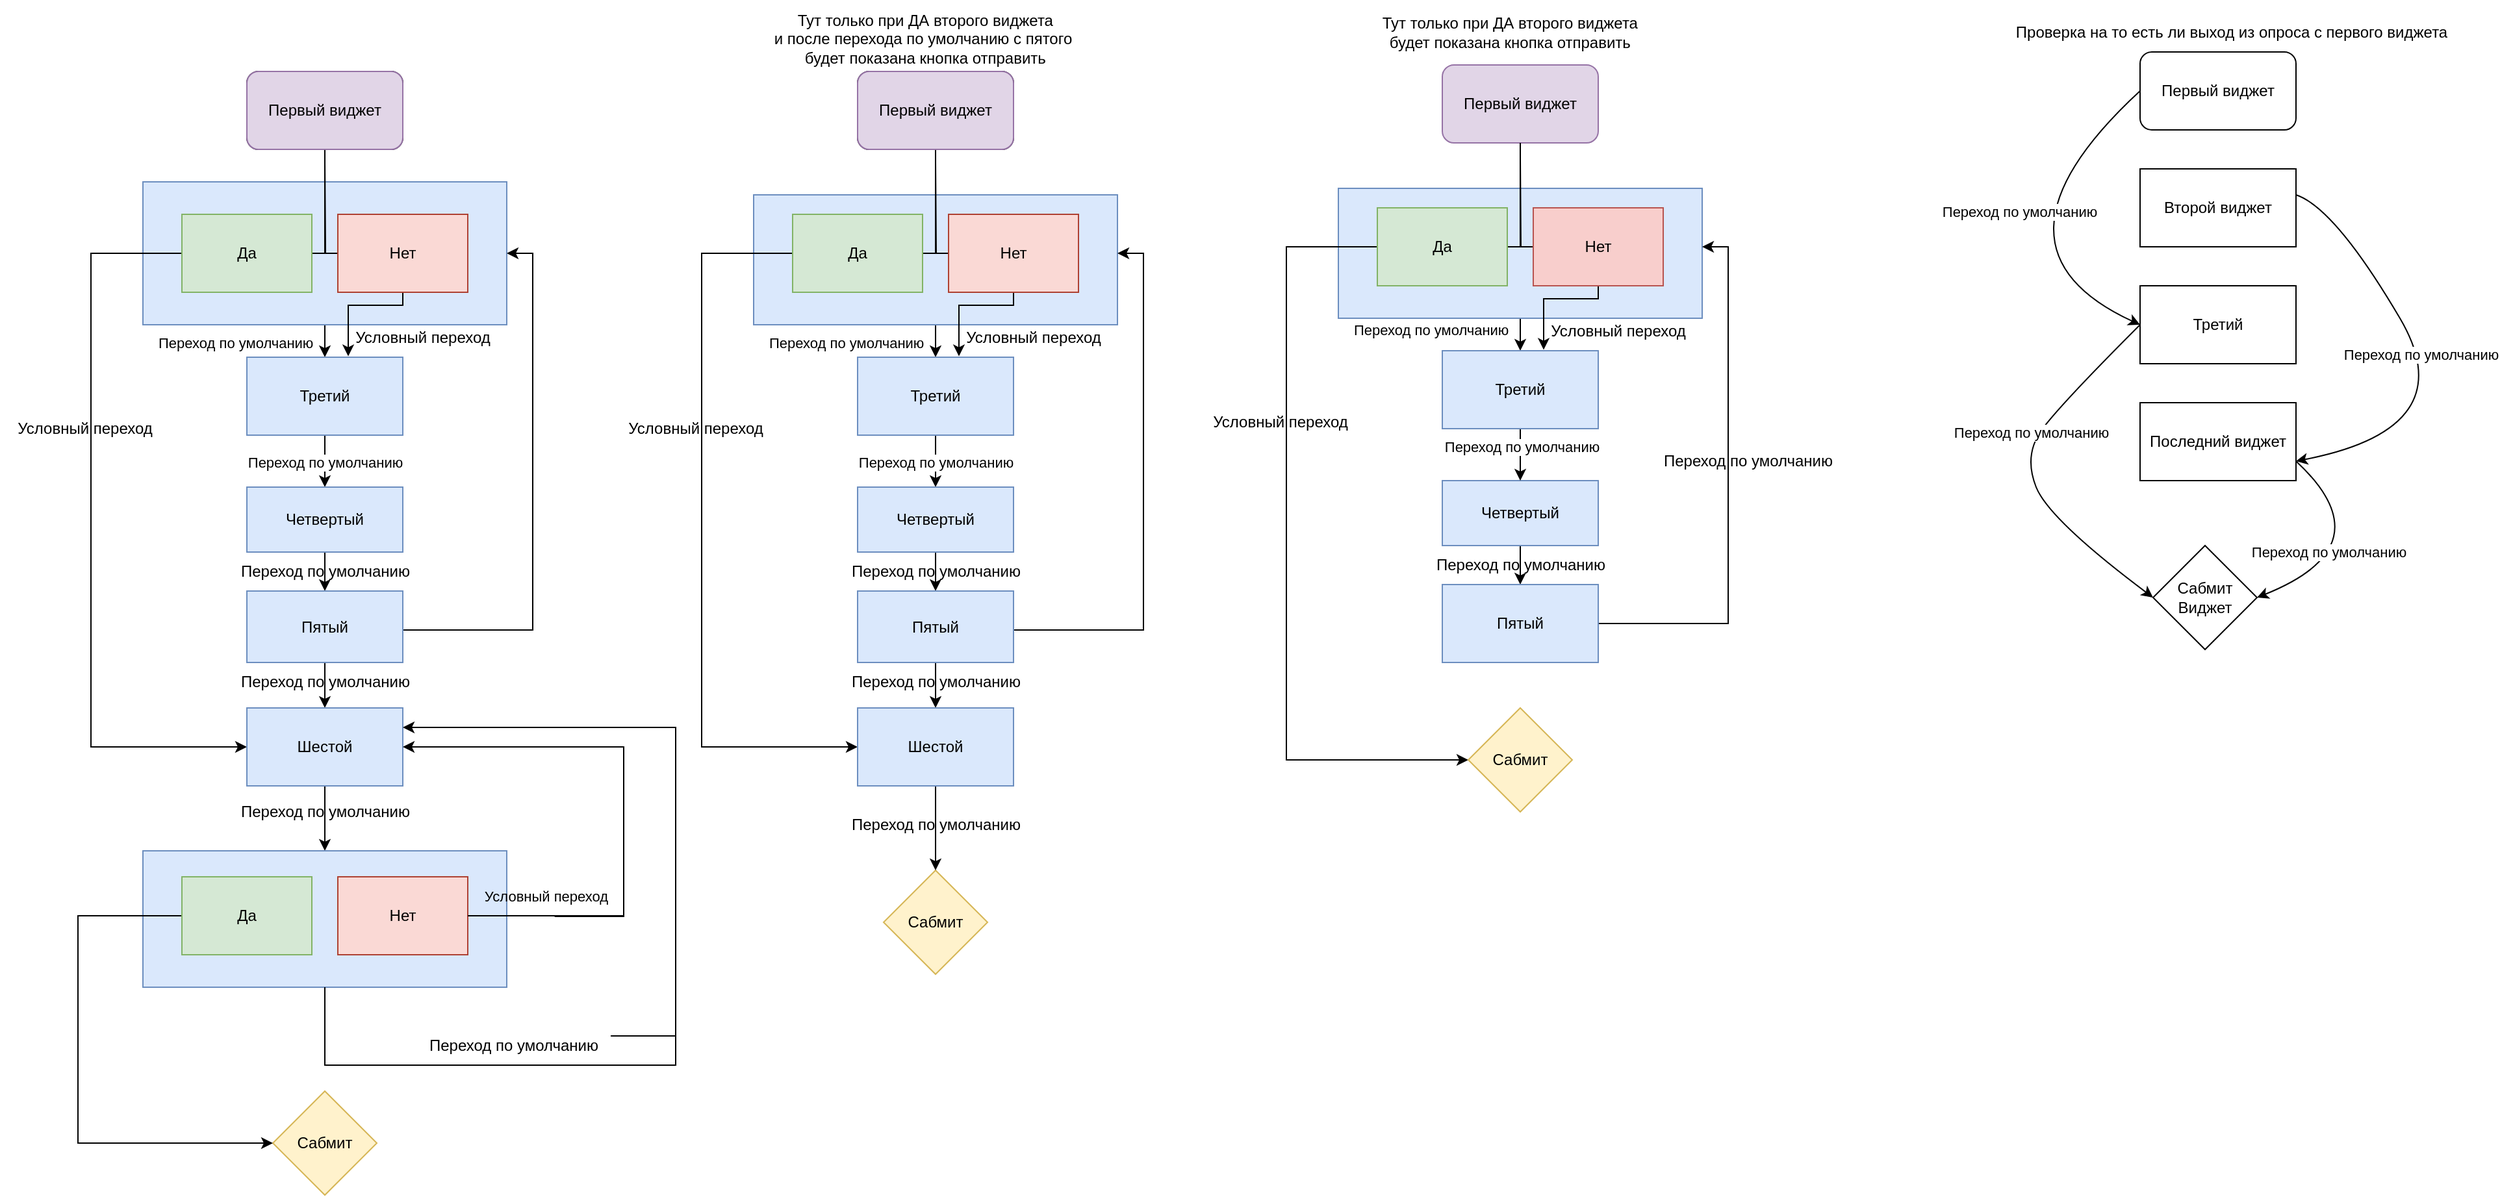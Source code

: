 <mxfile version="20.8.20" type="github">
  <diagram name="Страница 1" id="oehN8ZmwCmpnNLvUFqGc">
    <mxGraphModel dx="3247" dy="901" grid="1" gridSize="10" guides="1" tooltips="1" connect="1" arrows="1" fold="1" page="1" pageScale="1" pageWidth="827" pageHeight="1169" math="0" shadow="0">
      <root>
        <mxCell id="0" />
        <mxCell id="1" parent="0" />
        <mxCell id="Qh4H7kqBszBU1m72KMqG-20" value="" style="edgeStyle=orthogonalEdgeStyle;rounded=0;orthogonalLoop=1;jettySize=auto;html=1;" edge="1" parent="1" source="Qh4H7kqBszBU1m72KMqG-15" target="Qh4H7kqBszBU1m72KMqG-4">
          <mxGeometry relative="1" as="geometry" />
        </mxCell>
        <mxCell id="Qh4H7kqBszBU1m72KMqG-15" value="" style="rounded=0;whiteSpace=wrap;html=1;fillColor=#dae8fc;strokeColor=#6c8ebf;" vertex="1" parent="1">
          <mxGeometry x="-40" y="145" width="280" height="100" as="geometry" />
        </mxCell>
        <mxCell id="GN9tjEH7OAmjHWMoPTZa-1" value="Второй виджет" style="rounded=0;whiteSpace=wrap;html=1;" parent="1" vertex="1">
          <mxGeometry x="577" y="130" width="120" height="60" as="geometry" />
        </mxCell>
        <mxCell id="GN9tjEH7OAmjHWMoPTZa-2" value="Первый виджет" style="rounded=1;whiteSpace=wrap;html=1;" parent="1" vertex="1">
          <mxGeometry x="577" y="40" width="120" height="60" as="geometry" />
        </mxCell>
        <mxCell id="GN9tjEH7OAmjHWMoPTZa-3" value="Третий" style="rounded=0;whiteSpace=wrap;html=1;" parent="1" vertex="1">
          <mxGeometry x="577" y="220" width="120" height="60" as="geometry" />
        </mxCell>
        <mxCell id="GN9tjEH7OAmjHWMoPTZa-4" value="Последний виджет" style="rounded=0;whiteSpace=wrap;html=1;" parent="1" vertex="1">
          <mxGeometry x="577" y="310" width="120" height="60" as="geometry" />
        </mxCell>
        <mxCell id="GN9tjEH7OAmjHWMoPTZa-5" value="Сабмит&lt;br&gt;Виджет" style="rhombus;whiteSpace=wrap;html=1;" parent="1" vertex="1">
          <mxGeometry x="587" y="420" width="80" height="80" as="geometry" />
        </mxCell>
        <mxCell id="GN9tjEH7OAmjHWMoPTZa-6" value="" style="curved=1;endArrow=classic;html=1;rounded=0;exitX=0;exitY=0.5;exitDx=0;exitDy=0;entryX=0;entryY=0.5;entryDx=0;entryDy=0;" parent="1" source="GN9tjEH7OAmjHWMoPTZa-2" target="GN9tjEH7OAmjHWMoPTZa-3" edge="1">
          <mxGeometry width="50" height="50" relative="1" as="geometry">
            <mxPoint x="557" y="75" as="sourcePoint" />
            <mxPoint x="547" y="245" as="targetPoint" />
            <Array as="points">
              <mxPoint x="447" y="190" />
            </Array>
          </mxGeometry>
        </mxCell>
        <mxCell id="GN9tjEH7OAmjHWMoPTZa-17" value="Переход по умолчанию" style="edgeLabel;html=1;align=center;verticalAlign=middle;resizable=0;points=[];" parent="GN9tjEH7OAmjHWMoPTZa-6" vertex="1" connectable="0">
          <mxGeometry x="-0.176" y="5" relative="1" as="geometry">
            <mxPoint as="offset" />
          </mxGeometry>
        </mxCell>
        <mxCell id="GN9tjEH7OAmjHWMoPTZa-7" value="&lt;span style=&quot;color: rgb(0, 0, 0); font-family: Helvetica; font-size: 11px; font-style: normal; font-variant-ligatures: normal; font-variant-caps: normal; font-weight: 400; letter-spacing: normal; orphans: 2; text-align: center; text-indent: 0px; text-transform: none; widows: 2; word-spacing: 0px; -webkit-text-stroke-width: 0px; background-color: rgb(255, 255, 255); text-decoration-thickness: initial; text-decoration-style: initial; text-decoration-color: initial; float: none; display: inline !important;&quot;&gt;Переход по умолчанию&lt;/span&gt;" style="curved=1;endArrow=classic;html=1;rounded=0;exitX=0;exitY=0.5;exitDx=0;exitDy=0;" parent="1" source="GN9tjEH7OAmjHWMoPTZa-3" edge="1">
          <mxGeometry x="-0.187" y="-5" width="50" height="50" relative="1" as="geometry">
            <mxPoint x="547" y="250" as="sourcePoint" />
            <mxPoint x="587" y="460" as="targetPoint" />
            <Array as="points">
              <mxPoint x="517" y="310" />
              <mxPoint x="487" y="350" />
              <mxPoint x="507" y="400" />
            </Array>
            <mxPoint as="offset" />
          </mxGeometry>
        </mxCell>
        <mxCell id="GN9tjEH7OAmjHWMoPTZa-11" value="" style="curved=1;endArrow=classic;html=1;rounded=0;entryX=1;entryY=0.75;entryDx=0;entryDy=0;" parent="1" target="GN9tjEH7OAmjHWMoPTZa-4" edge="1">
          <mxGeometry width="50" height="50" relative="1" as="geometry">
            <mxPoint x="697" y="150" as="sourcePoint" />
            <mxPoint x="697" y="440" as="targetPoint" />
            <Array as="points">
              <mxPoint x="727" y="160" />
              <mxPoint x="827" y="330" />
            </Array>
          </mxGeometry>
        </mxCell>
        <mxCell id="GN9tjEH7OAmjHWMoPTZa-18" value="Переход по умолчанию" style="edgeLabel;html=1;align=center;verticalAlign=middle;resizable=0;points=[];" parent="GN9tjEH7OAmjHWMoPTZa-11" vertex="1" connectable="0">
          <mxGeometry x="-0.102" relative="1" as="geometry">
            <mxPoint as="offset" />
          </mxGeometry>
        </mxCell>
        <mxCell id="GN9tjEH7OAmjHWMoPTZa-12" value="" style="curved=1;endArrow=classic;html=1;rounded=0;exitX=1;exitY=0.75;exitDx=0;exitDy=0;entryX=1;entryY=0.5;entryDx=0;entryDy=0;" parent="1" source="GN9tjEH7OAmjHWMoPTZa-4" target="GN9tjEH7OAmjHWMoPTZa-5" edge="1">
          <mxGeometry width="50" height="50" relative="1" as="geometry">
            <mxPoint x="767" y="450" as="sourcePoint" />
            <mxPoint x="817" y="400" as="targetPoint" />
            <Array as="points">
              <mxPoint x="767" y="420" />
            </Array>
          </mxGeometry>
        </mxCell>
        <mxCell id="GN9tjEH7OAmjHWMoPTZa-19" value="Переход по умолчанию" style="edgeLabel;html=1;align=center;verticalAlign=middle;resizable=0;points=[];" parent="GN9tjEH7OAmjHWMoPTZa-12" vertex="1" connectable="0">
          <mxGeometry x="0.374" y="-13" relative="1" as="geometry">
            <mxPoint as="offset" />
          </mxGeometry>
        </mxCell>
        <mxCell id="Qh4H7kqBszBU1m72KMqG-1" value="Первый виджет" style="rounded=1;whiteSpace=wrap;html=1;fillColor=#e1d5e7;strokeColor=#9673a6;" vertex="1" parent="1">
          <mxGeometry x="40" y="50" width="120" height="60" as="geometry" />
        </mxCell>
        <mxCell id="Qh4H7kqBszBU1m72KMqG-22" value="" style="edgeStyle=orthogonalEdgeStyle;rounded=0;orthogonalLoop=1;jettySize=auto;html=1;" edge="1" parent="1" source="Qh4H7kqBszBU1m72KMqG-2" target="Qh4H7kqBszBU1m72KMqG-16">
          <mxGeometry relative="1" as="geometry">
            <Array as="points">
              <mxPoint x="100" y="440" />
              <mxPoint x="100" y="440" />
            </Array>
          </mxGeometry>
        </mxCell>
        <mxCell id="Qh4H7kqBszBU1m72KMqG-2" value="Четвертый" style="rounded=0;whiteSpace=wrap;html=1;fillColor=#dae8fc;strokeColor=#6c8ebf;" vertex="1" parent="1">
          <mxGeometry x="40" y="370" width="120" height="50" as="geometry" />
        </mxCell>
        <mxCell id="Qh4H7kqBszBU1m72KMqG-21" value="" style="edgeStyle=orthogonalEdgeStyle;rounded=0;orthogonalLoop=1;jettySize=auto;html=1;" edge="1" parent="1" source="Qh4H7kqBszBU1m72KMqG-4" target="Qh4H7kqBszBU1m72KMqG-2">
          <mxGeometry relative="1" as="geometry">
            <Array as="points">
              <mxPoint x="100" y="350" />
              <mxPoint x="100" y="350" />
            </Array>
          </mxGeometry>
        </mxCell>
        <mxCell id="Qh4H7kqBszBU1m72KMqG-29" value="Переход по умолчанию" style="edgeLabel;html=1;align=center;verticalAlign=middle;resizable=0;points=[];" vertex="1" connectable="0" parent="Qh4H7kqBszBU1m72KMqG-21">
          <mxGeometry x="-0.331" y="1" relative="1" as="geometry">
            <mxPoint as="offset" />
          </mxGeometry>
        </mxCell>
        <mxCell id="Qh4H7kqBszBU1m72KMqG-4" value="Третий" style="rounded=0;whiteSpace=wrap;html=1;fillColor=#dae8fc;strokeColor=#6c8ebf;" vertex="1" parent="1">
          <mxGeometry x="40" y="270" width="120" height="60" as="geometry" />
        </mxCell>
        <mxCell id="Qh4H7kqBszBU1m72KMqG-11" value="" style="edgeStyle=orthogonalEdgeStyle;sourcePerimeterSpacing=0;targetPerimeterSpacing=0;startArrow=none;endArrow=none;rounded=0;targetPortConstraint=eastwest;sourcePortConstraint=northsouth;curved=0;rounded=0;" edge="1" target="Qh4H7kqBszBU1m72KMqG-13" parent="1">
          <mxGeometry relative="1" as="geometry">
            <mxPoint x="100" y="120" as="sourcePoint" />
          </mxGeometry>
        </mxCell>
        <mxCell id="Qh4H7kqBszBU1m72KMqG-12" value="" style="edgeStyle=orthogonalEdgeStyle;sourcePerimeterSpacing=0;targetPerimeterSpacing=0;startArrow=none;endArrow=none;rounded=0;targetPortConstraint=eastwest;sourcePortConstraint=northsouth;curved=0;rounded=0;exitX=0.5;exitY=1;exitDx=0;exitDy=0;" edge="1" target="Qh4H7kqBszBU1m72KMqG-14" parent="1" source="Qh4H7kqBszBU1m72KMqG-1">
          <mxGeometry relative="1" as="geometry">
            <mxPoint x="100" y="120" as="sourcePoint" />
          </mxGeometry>
        </mxCell>
        <mxCell id="Qh4H7kqBszBU1m72KMqG-24" style="edgeStyle=orthogonalEdgeStyle;rounded=0;orthogonalLoop=1;jettySize=auto;html=1;entryX=0;entryY=0.5;entryDx=0;entryDy=0;" edge="1" parent="1" source="Qh4H7kqBszBU1m72KMqG-13" target="Qh4H7kqBszBU1m72KMqG-17">
          <mxGeometry relative="1" as="geometry">
            <mxPoint x="-50" y="594.167" as="targetPoint" />
            <Array as="points">
              <mxPoint x="-80" y="190" />
              <mxPoint x="-80" y="585" />
            </Array>
          </mxGeometry>
        </mxCell>
        <mxCell id="Qh4H7kqBszBU1m72KMqG-13" value="Да" style="whiteSpace=wrap;html=1;align=center;verticalAlign=middle;treeFolding=1;treeMoving=1;fillColor=#d5e8d4;strokeColor=#82b366;" vertex="1" parent="1">
          <mxGeometry x="-10" y="160" width="100" height="60" as="geometry" />
        </mxCell>
        <mxCell id="Qh4H7kqBszBU1m72KMqG-25" style="edgeStyle=orthogonalEdgeStyle;rounded=0;orthogonalLoop=1;jettySize=auto;html=1;entryX=0.65;entryY=-0.012;entryDx=0;entryDy=0;entryPerimeter=0;" edge="1" parent="1" source="Qh4H7kqBszBU1m72KMqG-14" target="Qh4H7kqBszBU1m72KMqG-4">
          <mxGeometry relative="1" as="geometry">
            <Array as="points">
              <mxPoint x="160" y="230" />
              <mxPoint x="118" y="230" />
            </Array>
          </mxGeometry>
        </mxCell>
        <mxCell id="Qh4H7kqBszBU1m72KMqG-14" value="Нет" style="whiteSpace=wrap;html=1;align=center;verticalAlign=middle;treeFolding=1;treeMoving=1;fillColor=#f8cecc;strokeColor=#b85450;" vertex="1" parent="1">
          <mxGeometry x="110" y="160" width="100" height="60" as="geometry" />
        </mxCell>
        <mxCell id="Qh4H7kqBszBU1m72KMqG-23" style="edgeStyle=orthogonalEdgeStyle;rounded=0;orthogonalLoop=1;jettySize=auto;html=1;" edge="1" parent="1" source="Qh4H7kqBszBU1m72KMqG-16">
          <mxGeometry relative="1" as="geometry">
            <mxPoint x="240" y="190" as="targetPoint" />
            <Array as="points">
              <mxPoint x="260" y="480" />
              <mxPoint x="260" y="190" />
              <mxPoint x="240" y="190" />
            </Array>
          </mxGeometry>
        </mxCell>
        <mxCell id="Qh4H7kqBszBU1m72KMqG-16" value="Пятый" style="rounded=0;whiteSpace=wrap;html=1;fillColor=#dae8fc;strokeColor=#6c8ebf;" vertex="1" parent="1">
          <mxGeometry x="40" y="450" width="120" height="60" as="geometry" />
        </mxCell>
        <mxCell id="Qh4H7kqBszBU1m72KMqG-17" value="Сабмит" style="rhombus;whiteSpace=wrap;html=1;fillColor=#fff2cc;strokeColor=#d6b656;" vertex="1" parent="1">
          <mxGeometry x="60" y="545" width="80" height="80" as="geometry" />
        </mxCell>
        <mxCell id="Qh4H7kqBszBU1m72KMqG-26" value="&amp;nbsp;Тут только при ДА второго виджета&lt;br&gt;&amp;nbsp;будет показана кнопка отправить" style="text;html=1;align=center;verticalAlign=middle;resizable=0;points=[];autosize=1;strokeColor=none;fillColor=none;" vertex="1" parent="1">
          <mxGeometry x="-20" y="5" width="220" height="40" as="geometry" />
        </mxCell>
        <mxCell id="Qh4H7kqBszBU1m72KMqG-27" value="Проверка на то есть ли выход из опроса с первого виджета&lt;br&gt;" style="text;html=1;align=center;verticalAlign=middle;resizable=0;points=[];autosize=1;strokeColor=none;fillColor=none;" vertex="1" parent="1">
          <mxGeometry x="467" y="10" width="360" height="30" as="geometry" />
        </mxCell>
        <mxCell id="Qh4H7kqBszBU1m72KMqG-28" value="Переход по умолчанию" style="text;html=1;align=center;verticalAlign=middle;resizable=0;points=[];autosize=1;strokeColor=none;fillColor=none;" vertex="1" parent="1">
          <mxGeometry x="25" y="420" width="150" height="30" as="geometry" />
        </mxCell>
        <mxCell id="Qh4H7kqBszBU1m72KMqG-30" value="&lt;span style=&quot;color: rgb(0, 0, 0); font-family: Helvetica; font-size: 11px; font-style: normal; font-variant-ligatures: normal; font-variant-caps: normal; font-weight: 400; letter-spacing: normal; orphans: 2; text-align: center; text-indent: 0px; text-transform: none; widows: 2; word-spacing: 0px; -webkit-text-stroke-width: 0px; background-color: rgb(255, 255, 255); text-decoration-thickness: initial; text-decoration-style: initial; text-decoration-color: initial; float: none; display: inline !important;&quot;&gt;Переход по умолчанию&lt;/span&gt;" style="text;whiteSpace=wrap;html=1;" vertex="1" parent="1">
          <mxGeometry x="-30" y="240" width="140" height="20" as="geometry" />
        </mxCell>
        <mxCell id="Qh4H7kqBszBU1m72KMqG-31" value="Условный переход&lt;br&gt;" style="text;html=1;align=center;verticalAlign=middle;resizable=0;points=[];autosize=1;strokeColor=none;fillColor=none;" vertex="1" parent="1">
          <mxGeometry x="110" y="240" width="130" height="30" as="geometry" />
        </mxCell>
        <mxCell id="Qh4H7kqBszBU1m72KMqG-32" value="Условный переход&lt;br&gt;" style="text;html=1;align=center;verticalAlign=middle;resizable=0;points=[];autosize=1;strokeColor=none;fillColor=none;" vertex="1" parent="1">
          <mxGeometry x="-150" y="310" width="130" height="30" as="geometry" />
        </mxCell>
        <mxCell id="Qh4H7kqBszBU1m72KMqG-33" value="Переход по умолчанию" style="text;html=1;align=center;verticalAlign=middle;resizable=0;points=[];autosize=1;strokeColor=none;fillColor=none;" vertex="1" parent="1">
          <mxGeometry x="200" y="340" width="150" height="30" as="geometry" />
        </mxCell>
        <mxCell id="Qh4H7kqBszBU1m72KMqG-35" value="" style="edgeStyle=orthogonalEdgeStyle;rounded=0;orthogonalLoop=1;jettySize=auto;html=1;" edge="1" parent="1" source="Qh4H7kqBszBU1m72KMqG-36" target="Qh4H7kqBszBU1m72KMqG-42">
          <mxGeometry relative="1" as="geometry" />
        </mxCell>
        <mxCell id="Qh4H7kqBszBU1m72KMqG-36" value="&lt;table&gt;&lt;tbody&gt;&lt;tr&gt;&lt;td&gt;&lt;br&gt;&lt;/td&gt;&lt;td&gt;&lt;br&gt;&lt;/td&gt;&lt;td&gt;&lt;br&gt;&lt;/td&gt;&lt;td&gt;&lt;br&gt;&lt;/td&gt;&lt;/tr&gt;&lt;tr&gt;&lt;td&gt;&lt;br&gt;&lt;/td&gt;&lt;td&gt;&lt;br&gt;&lt;/td&gt;&lt;td&gt;&lt;br&gt;&lt;/td&gt;&lt;td&gt;&lt;br&gt;&lt;/td&gt;&lt;/tr&gt;&lt;tr&gt;&lt;td&gt;&lt;br&gt;&lt;/td&gt;&lt;td&gt;&lt;br&gt;&lt;/td&gt;&lt;td&gt;&lt;br&gt;&lt;/td&gt;&lt;td&gt;&lt;br&gt;&lt;/td&gt;&lt;/tr&gt;&lt;tr&gt;&lt;td&gt;&lt;br&gt;&lt;/td&gt;&lt;td&gt;&lt;br&gt;&lt;/td&gt;&lt;td&gt;&lt;br&gt;&lt;/td&gt;&lt;td&gt;&lt;br&gt;&lt;/td&gt;&lt;/tr&gt;&lt;tr&gt;&lt;td&gt;&lt;br&gt;&lt;/td&gt;&lt;td&gt;&lt;br&gt;&lt;/td&gt;&lt;td&gt;&lt;br&gt;&lt;/td&gt;&lt;td&gt;&lt;br&gt;&lt;/td&gt;&lt;/tr&gt;&lt;/tbody&gt;&lt;/table&gt;" style="rounded=0;whiteSpace=wrap;html=1;fillColor=#dae8fc;strokeColor=#6c8ebf;" vertex="1" parent="1">
          <mxGeometry x="-490" y="150" width="280" height="100" as="geometry" />
        </mxCell>
        <mxCell id="Qh4H7kqBszBU1m72KMqG-37" value="Первый виджет" style="rounded=1;whiteSpace=wrap;html=1;" vertex="1" parent="1">
          <mxGeometry x="-410" y="55" width="120" height="60" as="geometry" />
        </mxCell>
        <mxCell id="Qh4H7kqBszBU1m72KMqG-38" value="" style="edgeStyle=orthogonalEdgeStyle;rounded=0;orthogonalLoop=1;jettySize=auto;html=1;" edge="1" parent="1" source="Qh4H7kqBszBU1m72KMqG-39" target="Qh4H7kqBszBU1m72KMqG-50">
          <mxGeometry relative="1" as="geometry">
            <Array as="points">
              <mxPoint x="-350" y="445" />
              <mxPoint x="-350" y="445" />
            </Array>
          </mxGeometry>
        </mxCell>
        <mxCell id="Qh4H7kqBszBU1m72KMqG-39" value="Четвертый" style="rounded=0;whiteSpace=wrap;html=1;" vertex="1" parent="1">
          <mxGeometry x="-410" y="375" width="120" height="50" as="geometry" />
        </mxCell>
        <mxCell id="Qh4H7kqBszBU1m72KMqG-40" value="" style="edgeStyle=orthogonalEdgeStyle;rounded=0;orthogonalLoop=1;jettySize=auto;html=1;" edge="1" parent="1" source="Qh4H7kqBszBU1m72KMqG-42" target="Qh4H7kqBszBU1m72KMqG-39">
          <mxGeometry relative="1" as="geometry">
            <Array as="points">
              <mxPoint x="-350" y="355" />
              <mxPoint x="-350" y="355" />
            </Array>
          </mxGeometry>
        </mxCell>
        <mxCell id="Qh4H7kqBszBU1m72KMqG-41" value="Переход по умолчанию" style="edgeLabel;html=1;align=center;verticalAlign=middle;resizable=0;points=[];" vertex="1" connectable="0" parent="Qh4H7kqBszBU1m72KMqG-40">
          <mxGeometry x="-0.331" y="1" relative="1" as="geometry">
            <mxPoint x="-1" y="7" as="offset" />
          </mxGeometry>
        </mxCell>
        <mxCell id="Qh4H7kqBszBU1m72KMqG-42" value="Третий" style="rounded=0;whiteSpace=wrap;html=1;" vertex="1" parent="1">
          <mxGeometry x="-410" y="275" width="120" height="60" as="geometry" />
        </mxCell>
        <mxCell id="Qh4H7kqBszBU1m72KMqG-43" value="" style="edgeStyle=orthogonalEdgeStyle;sourcePerimeterSpacing=0;targetPerimeterSpacing=0;startArrow=none;endArrow=none;rounded=0;targetPortConstraint=eastwest;sourcePortConstraint=northsouth;curved=0;rounded=0;" edge="1" parent="1" target="Qh4H7kqBszBU1m72KMqG-46">
          <mxGeometry relative="1" as="geometry">
            <mxPoint x="-350" y="125" as="sourcePoint" />
          </mxGeometry>
        </mxCell>
        <mxCell id="Qh4H7kqBszBU1m72KMqG-44" value="" style="edgeStyle=orthogonalEdgeStyle;sourcePerimeterSpacing=0;targetPerimeterSpacing=0;startArrow=none;endArrow=none;rounded=0;targetPortConstraint=eastwest;sourcePortConstraint=northsouth;curved=0;rounded=0;exitX=0.5;exitY=1;exitDx=0;exitDy=0;" edge="1" parent="1" source="Qh4H7kqBszBU1m72KMqG-37" target="Qh4H7kqBszBU1m72KMqG-48">
          <mxGeometry relative="1" as="geometry">
            <mxPoint x="-350" y="125" as="sourcePoint" />
          </mxGeometry>
        </mxCell>
        <mxCell id="Qh4H7kqBszBU1m72KMqG-45" style="edgeStyle=orthogonalEdgeStyle;rounded=0;orthogonalLoop=1;jettySize=auto;html=1;entryX=0;entryY=0.5;entryDx=0;entryDy=0;" edge="1" parent="1" source="Qh4H7kqBszBU1m72KMqG-46" target="Qh4H7kqBszBU1m72KMqG-57">
          <mxGeometry relative="1" as="geometry">
            <mxPoint x="-500" y="599.167" as="targetPoint" />
            <Array as="points">
              <mxPoint x="-530" y="195" />
              <mxPoint x="-530" y="575" />
            </Array>
          </mxGeometry>
        </mxCell>
        <mxCell id="Qh4H7kqBszBU1m72KMqG-46" value="Да" style="whiteSpace=wrap;html=1;align=center;verticalAlign=middle;treeFolding=1;treeMoving=1;fillColor=#d5e8d4;strokeColor=#82b366;" vertex="1" parent="1">
          <mxGeometry x="-460" y="165" width="100" height="60" as="geometry" />
        </mxCell>
        <mxCell id="Qh4H7kqBszBU1m72KMqG-47" style="edgeStyle=orthogonalEdgeStyle;rounded=0;orthogonalLoop=1;jettySize=auto;html=1;entryX=0.65;entryY=-0.012;entryDx=0;entryDy=0;entryPerimeter=0;" edge="1" parent="1" source="Qh4H7kqBszBU1m72KMqG-48" target="Qh4H7kqBszBU1m72KMqG-42">
          <mxGeometry relative="1" as="geometry">
            <Array as="points">
              <mxPoint x="-290" y="235" />
              <mxPoint x="-332" y="235" />
            </Array>
          </mxGeometry>
        </mxCell>
        <mxCell id="Qh4H7kqBszBU1m72KMqG-48" value="Нет" style="whiteSpace=wrap;html=1;align=center;verticalAlign=middle;treeFolding=1;treeMoving=1;fillColor=#fad9d5;strokeColor=#ae4132;" vertex="1" parent="1">
          <mxGeometry x="-340" y="165" width="100" height="60" as="geometry" />
        </mxCell>
        <mxCell id="Qh4H7kqBszBU1m72KMqG-49" style="edgeStyle=orthogonalEdgeStyle;rounded=0;orthogonalLoop=1;jettySize=auto;html=1;" edge="1" parent="1" source="Qh4H7kqBszBU1m72KMqG-50">
          <mxGeometry relative="1" as="geometry">
            <mxPoint x="-210" y="195" as="targetPoint" />
            <Array as="points">
              <mxPoint x="-190" y="485" />
              <mxPoint x="-190" y="195" />
              <mxPoint x="-210" y="195" />
            </Array>
          </mxGeometry>
        </mxCell>
        <mxCell id="Qh4H7kqBszBU1m72KMqG-60" value="" style="edgeStyle=orthogonalEdgeStyle;rounded=0;orthogonalLoop=1;jettySize=auto;html=1;" edge="1" parent="1" source="Qh4H7kqBszBU1m72KMqG-50" target="Qh4H7kqBszBU1m72KMqG-57">
          <mxGeometry relative="1" as="geometry" />
        </mxCell>
        <mxCell id="Qh4H7kqBszBU1m72KMqG-50" value="Пятый" style="rounded=0;whiteSpace=wrap;html=1;fillColor=#dae8fc;strokeColor=#6c8ebf;" vertex="1" parent="1">
          <mxGeometry x="-410" y="455" width="120" height="55" as="geometry" />
        </mxCell>
        <mxCell id="Qh4H7kqBszBU1m72KMqG-51" value="Сабмит" style="rhombus;whiteSpace=wrap;html=1;fillColor=#fff2cc;strokeColor=#d6b656;" vertex="1" parent="1">
          <mxGeometry x="-390" y="670" width="80" height="80" as="geometry" />
        </mxCell>
        <mxCell id="Qh4H7kqBszBU1m72KMqG-52" value="&amp;nbsp;Тут только при ДА второго виджета&lt;br&gt;&amp;nbsp;и после перехода по умолчанию с пятого&amp;nbsp;&lt;br&gt;&amp;nbsp;будет показана кнопка отправить" style="text;html=1;align=center;verticalAlign=middle;resizable=0;points=[];autosize=1;strokeColor=none;fillColor=none;" vertex="1" parent="1">
          <mxGeometry x="-490" width="260" height="60" as="geometry" />
        </mxCell>
        <mxCell id="Qh4H7kqBszBU1m72KMqG-53" value="Переход по умолчанию" style="text;html=1;align=center;verticalAlign=middle;resizable=0;points=[];autosize=1;strokeColor=none;fillColor=none;" vertex="1" parent="1">
          <mxGeometry x="-425" y="425" width="150" height="30" as="geometry" />
        </mxCell>
        <mxCell id="Qh4H7kqBszBU1m72KMqG-54" value="&lt;span style=&quot;color: rgb(0, 0, 0); font-family: Helvetica; font-size: 11px; font-style: normal; font-variant-ligatures: normal; font-variant-caps: normal; font-weight: 400; letter-spacing: normal; orphans: 2; text-align: center; text-indent: 0px; text-transform: none; widows: 2; word-spacing: 0px; -webkit-text-stroke-width: 0px; background-color: rgb(255, 255, 255); text-decoration-thickness: initial; text-decoration-style: initial; text-decoration-color: initial; float: none; display: inline !important;&quot;&gt;Переход по умолчанию&lt;/span&gt;" style="text;whiteSpace=wrap;html=1;" vertex="1" parent="1">
          <mxGeometry x="-480" y="250" width="140" height="15" as="geometry" />
        </mxCell>
        <mxCell id="Qh4H7kqBszBU1m72KMqG-55" value="Условный переход&lt;br&gt;" style="text;html=1;align=center;verticalAlign=middle;resizable=0;points=[];autosize=1;strokeColor=none;fillColor=none;" vertex="1" parent="1">
          <mxGeometry x="-340" y="245" width="130" height="30" as="geometry" />
        </mxCell>
        <mxCell id="Qh4H7kqBszBU1m72KMqG-56" value="Условный переход&lt;br&gt;" style="text;html=1;align=center;verticalAlign=middle;resizable=0;points=[];autosize=1;strokeColor=none;fillColor=none;" vertex="1" parent="1">
          <mxGeometry x="-600" y="315" width="130" height="30" as="geometry" />
        </mxCell>
        <mxCell id="Qh4H7kqBszBU1m72KMqG-59" value="" style="edgeStyle=orthogonalEdgeStyle;rounded=0;orthogonalLoop=1;jettySize=auto;html=1;" edge="1" parent="1" source="Qh4H7kqBszBU1m72KMqG-57" target="Qh4H7kqBszBU1m72KMqG-51">
          <mxGeometry relative="1" as="geometry" />
        </mxCell>
        <mxCell id="Qh4H7kqBszBU1m72KMqG-57" value="Шестой" style="rounded=0;whiteSpace=wrap;html=1;fillColor=#dae8fc;strokeColor=#6c8ebf;" vertex="1" parent="1">
          <mxGeometry x="-410" y="545" width="120" height="60" as="geometry" />
        </mxCell>
        <mxCell id="Qh4H7kqBszBU1m72KMqG-61" value="Переход по умолчанию" style="text;html=1;align=center;verticalAlign=middle;resizable=0;points=[];autosize=1;strokeColor=none;fillColor=none;" vertex="1" parent="1">
          <mxGeometry x="-425" y="510" width="150" height="30" as="geometry" />
        </mxCell>
        <mxCell id="Qh4H7kqBszBU1m72KMqG-62" value="Переход по умолчанию" style="text;html=1;align=center;verticalAlign=middle;resizable=0;points=[];autosize=1;strokeColor=none;fillColor=none;" vertex="1" parent="1">
          <mxGeometry x="-425" y="620" width="150" height="30" as="geometry" />
        </mxCell>
        <mxCell id="Qh4H7kqBszBU1m72KMqG-63" value="Первый виджет" style="rounded=1;whiteSpace=wrap;html=1;fillColor=#e1d5e7;strokeColor=#9673a6;" vertex="1" parent="1">
          <mxGeometry x="-410" y="55" width="120" height="60" as="geometry" />
        </mxCell>
        <mxCell id="Qh4H7kqBszBU1m72KMqG-64" value="Третий" style="rounded=0;whiteSpace=wrap;html=1;fillColor=#dae8fc;strokeColor=#6c8ebf;" vertex="1" parent="1">
          <mxGeometry x="-410" y="275" width="120" height="60" as="geometry" />
        </mxCell>
        <mxCell id="Qh4H7kqBszBU1m72KMqG-65" value="Четвертый" style="rounded=0;whiteSpace=wrap;html=1;fillColor=#dae8fc;strokeColor=#6c8ebf;" vertex="1" parent="1">
          <mxGeometry x="-410" y="375" width="120" height="50" as="geometry" />
        </mxCell>
        <mxCell id="Qh4H7kqBszBU1m72KMqG-66" value="" style="edgeStyle=orthogonalEdgeStyle;rounded=0;orthogonalLoop=1;jettySize=auto;html=1;" edge="1" parent="1" source="Qh4H7kqBszBU1m72KMqG-67" target="Qh4H7kqBszBU1m72KMqG-73">
          <mxGeometry relative="1" as="geometry" />
        </mxCell>
        <mxCell id="Qh4H7kqBszBU1m72KMqG-67" value="&lt;table&gt;&lt;tbody&gt;&lt;tr&gt;&lt;td&gt;&lt;br&gt;&lt;/td&gt;&lt;td&gt;&lt;br&gt;&lt;/td&gt;&lt;td&gt;&lt;br&gt;&lt;/td&gt;&lt;td&gt;&lt;br&gt;&lt;/td&gt;&lt;/tr&gt;&lt;tr&gt;&lt;td&gt;&lt;br&gt;&lt;/td&gt;&lt;td&gt;&lt;br&gt;&lt;/td&gt;&lt;td&gt;&lt;br&gt;&lt;/td&gt;&lt;td&gt;&lt;br&gt;&lt;/td&gt;&lt;/tr&gt;&lt;tr&gt;&lt;td&gt;&lt;br&gt;&lt;/td&gt;&lt;td&gt;&lt;br&gt;&lt;/td&gt;&lt;td&gt;&lt;br&gt;&lt;/td&gt;&lt;td&gt;&lt;br&gt;&lt;/td&gt;&lt;/tr&gt;&lt;tr&gt;&lt;td&gt;&lt;br&gt;&lt;/td&gt;&lt;td&gt;&lt;br&gt;&lt;/td&gt;&lt;td&gt;&lt;br&gt;&lt;/td&gt;&lt;td&gt;&lt;br&gt;&lt;/td&gt;&lt;/tr&gt;&lt;tr&gt;&lt;td&gt;&lt;br&gt;&lt;/td&gt;&lt;td&gt;&lt;br&gt;&lt;/td&gt;&lt;td&gt;&lt;br&gt;&lt;/td&gt;&lt;td&gt;&lt;br&gt;&lt;/td&gt;&lt;/tr&gt;&lt;/tbody&gt;&lt;/table&gt;" style="rounded=0;whiteSpace=wrap;html=1;fillColor=#dae8fc;strokeColor=#6c8ebf;" vertex="1" parent="1">
          <mxGeometry x="-960" y="140" width="280" height="110" as="geometry" />
        </mxCell>
        <mxCell id="Qh4H7kqBszBU1m72KMqG-68" value="Первый виджет" style="rounded=1;whiteSpace=wrap;html=1;" vertex="1" parent="1">
          <mxGeometry x="-880" y="55" width="120" height="60" as="geometry" />
        </mxCell>
        <mxCell id="Qh4H7kqBszBU1m72KMqG-69" value="" style="edgeStyle=orthogonalEdgeStyle;rounded=0;orthogonalLoop=1;jettySize=auto;html=1;" edge="1" parent="1" source="Qh4H7kqBszBU1m72KMqG-70" target="Qh4H7kqBszBU1m72KMqG-82">
          <mxGeometry relative="1" as="geometry">
            <Array as="points">
              <mxPoint x="-820" y="445" />
              <mxPoint x="-820" y="445" />
            </Array>
          </mxGeometry>
        </mxCell>
        <mxCell id="Qh4H7kqBszBU1m72KMqG-70" value="Четвертый" style="rounded=0;whiteSpace=wrap;html=1;" vertex="1" parent="1">
          <mxGeometry x="-880" y="375" width="120" height="50" as="geometry" />
        </mxCell>
        <mxCell id="Qh4H7kqBszBU1m72KMqG-71" value="" style="edgeStyle=orthogonalEdgeStyle;rounded=0;orthogonalLoop=1;jettySize=auto;html=1;" edge="1" parent="1" source="Qh4H7kqBszBU1m72KMqG-73" target="Qh4H7kqBszBU1m72KMqG-70">
          <mxGeometry relative="1" as="geometry">
            <Array as="points">
              <mxPoint x="-820" y="355" />
              <mxPoint x="-820" y="355" />
            </Array>
          </mxGeometry>
        </mxCell>
        <mxCell id="Qh4H7kqBszBU1m72KMqG-72" value="Переход по умолчанию" style="edgeLabel;html=1;align=center;verticalAlign=middle;resizable=0;points=[];" vertex="1" connectable="0" parent="Qh4H7kqBszBU1m72KMqG-71">
          <mxGeometry x="-0.331" y="1" relative="1" as="geometry">
            <mxPoint x="-1" y="7" as="offset" />
          </mxGeometry>
        </mxCell>
        <mxCell id="Qh4H7kqBszBU1m72KMqG-73" value="Третий" style="rounded=0;whiteSpace=wrap;html=1;" vertex="1" parent="1">
          <mxGeometry x="-880" y="275" width="120" height="60" as="geometry" />
        </mxCell>
        <mxCell id="Qh4H7kqBszBU1m72KMqG-74" value="" style="edgeStyle=orthogonalEdgeStyle;sourcePerimeterSpacing=0;targetPerimeterSpacing=0;startArrow=none;endArrow=none;rounded=0;targetPortConstraint=eastwest;sourcePortConstraint=northsouth;curved=0;rounded=0;" edge="1" parent="1" target="Qh4H7kqBszBU1m72KMqG-77">
          <mxGeometry relative="1" as="geometry">
            <mxPoint x="-820" y="125" as="sourcePoint" />
          </mxGeometry>
        </mxCell>
        <mxCell id="Qh4H7kqBszBU1m72KMqG-75" value="" style="edgeStyle=orthogonalEdgeStyle;sourcePerimeterSpacing=0;targetPerimeterSpacing=0;startArrow=none;endArrow=none;rounded=0;targetPortConstraint=eastwest;sourcePortConstraint=northsouth;curved=0;rounded=0;exitX=0.5;exitY=1;exitDx=0;exitDy=0;" edge="1" parent="1" source="Qh4H7kqBszBU1m72KMqG-68" target="Qh4H7kqBszBU1m72KMqG-79">
          <mxGeometry relative="1" as="geometry">
            <mxPoint x="-820" y="125" as="sourcePoint" />
          </mxGeometry>
        </mxCell>
        <mxCell id="Qh4H7kqBszBU1m72KMqG-76" style="edgeStyle=orthogonalEdgeStyle;rounded=0;orthogonalLoop=1;jettySize=auto;html=1;entryX=0;entryY=0.5;entryDx=0;entryDy=0;" edge="1" parent="1" source="Qh4H7kqBszBU1m72KMqG-77" target="Qh4H7kqBszBU1m72KMqG-89">
          <mxGeometry relative="1" as="geometry">
            <mxPoint x="-970" y="599.167" as="targetPoint" />
            <Array as="points">
              <mxPoint x="-1000" y="195" />
              <mxPoint x="-1000" y="575" />
            </Array>
          </mxGeometry>
        </mxCell>
        <mxCell id="Qh4H7kqBszBU1m72KMqG-77" value="Да" style="whiteSpace=wrap;html=1;align=center;verticalAlign=middle;treeFolding=1;treeMoving=1;fillColor=#d5e8d4;strokeColor=#82b366;" vertex="1" parent="1">
          <mxGeometry x="-930" y="165" width="100" height="60" as="geometry" />
        </mxCell>
        <mxCell id="Qh4H7kqBszBU1m72KMqG-78" style="edgeStyle=orthogonalEdgeStyle;rounded=0;orthogonalLoop=1;jettySize=auto;html=1;entryX=0.65;entryY=-0.012;entryDx=0;entryDy=0;entryPerimeter=0;" edge="1" parent="1" source="Qh4H7kqBszBU1m72KMqG-79" target="Qh4H7kqBszBU1m72KMqG-73">
          <mxGeometry relative="1" as="geometry">
            <Array as="points">
              <mxPoint x="-760" y="235" />
              <mxPoint x="-802" y="235" />
            </Array>
          </mxGeometry>
        </mxCell>
        <mxCell id="Qh4H7kqBszBU1m72KMqG-79" value="Нет" style="whiteSpace=wrap;html=1;align=center;verticalAlign=middle;treeFolding=1;treeMoving=1;fillColor=#fad9d5;strokeColor=#ae4132;" vertex="1" parent="1">
          <mxGeometry x="-810" y="165" width="100" height="60" as="geometry" />
        </mxCell>
        <mxCell id="Qh4H7kqBszBU1m72KMqG-80" style="edgeStyle=orthogonalEdgeStyle;rounded=0;orthogonalLoop=1;jettySize=auto;html=1;" edge="1" parent="1" source="Qh4H7kqBszBU1m72KMqG-82">
          <mxGeometry relative="1" as="geometry">
            <mxPoint x="-680" y="195" as="targetPoint" />
            <Array as="points">
              <mxPoint x="-660" y="485" />
              <mxPoint x="-660" y="195" />
              <mxPoint x="-680" y="195" />
            </Array>
          </mxGeometry>
        </mxCell>
        <mxCell id="Qh4H7kqBszBU1m72KMqG-81" value="" style="edgeStyle=orthogonalEdgeStyle;rounded=0;orthogonalLoop=1;jettySize=auto;html=1;" edge="1" parent="1" source="Qh4H7kqBszBU1m72KMqG-82" target="Qh4H7kqBszBU1m72KMqG-89">
          <mxGeometry relative="1" as="geometry" />
        </mxCell>
        <mxCell id="Qh4H7kqBszBU1m72KMqG-82" value="Пятый" style="rounded=0;whiteSpace=wrap;html=1;fillColor=#dae8fc;strokeColor=#6c8ebf;" vertex="1" parent="1">
          <mxGeometry x="-880" y="455" width="120" height="55" as="geometry" />
        </mxCell>
        <mxCell id="Qh4H7kqBszBU1m72KMqG-83" value="Сабмит" style="rhombus;whiteSpace=wrap;html=1;fillColor=#fff2cc;strokeColor=#d6b656;" vertex="1" parent="1">
          <mxGeometry x="-860" y="840" width="80" height="80" as="geometry" />
        </mxCell>
        <mxCell id="Qh4H7kqBszBU1m72KMqG-84" value="Переход по умолчанию" style="text;html=1;align=center;verticalAlign=middle;resizable=0;points=[];autosize=1;strokeColor=none;fillColor=none;" vertex="1" parent="1">
          <mxGeometry x="-895" y="425" width="150" height="30" as="geometry" />
        </mxCell>
        <mxCell id="Qh4H7kqBszBU1m72KMqG-85" value="&lt;span style=&quot;color: rgb(0, 0, 0); font-family: Helvetica; font-size: 11px; font-style: normal; font-variant-ligatures: normal; font-variant-caps: normal; font-weight: 400; letter-spacing: normal; orphans: 2; text-align: center; text-indent: 0px; text-transform: none; widows: 2; word-spacing: 0px; -webkit-text-stroke-width: 0px; background-color: rgb(255, 255, 255); text-decoration-thickness: initial; text-decoration-style: initial; text-decoration-color: initial; float: none; display: inline !important;&quot;&gt;Переход по умолчанию&lt;/span&gt;" style="text;whiteSpace=wrap;html=1;" vertex="1" parent="1">
          <mxGeometry x="-950" y="250" width="140" height="15" as="geometry" />
        </mxCell>
        <mxCell id="Qh4H7kqBszBU1m72KMqG-86" value="Условный переход&lt;br&gt;" style="text;html=1;align=center;verticalAlign=middle;resizable=0;points=[];autosize=1;strokeColor=none;fillColor=none;" vertex="1" parent="1">
          <mxGeometry x="-810" y="245" width="130" height="30" as="geometry" />
        </mxCell>
        <mxCell id="Qh4H7kqBszBU1m72KMqG-87" value="Условный переход&lt;br&gt;" style="text;html=1;align=center;verticalAlign=middle;resizable=0;points=[];autosize=1;strokeColor=none;fillColor=none;" vertex="1" parent="1">
          <mxGeometry x="-1070" y="315" width="130" height="30" as="geometry" />
        </mxCell>
        <mxCell id="Qh4H7kqBszBU1m72KMqG-111" style="edgeStyle=orthogonalEdgeStyle;rounded=0;orthogonalLoop=1;jettySize=auto;html=1;entryX=0.5;entryY=0;entryDx=0;entryDy=0;" edge="1" parent="1" source="Qh4H7kqBszBU1m72KMqG-89" target="Qh4H7kqBszBU1m72KMqG-104">
          <mxGeometry relative="1" as="geometry" />
        </mxCell>
        <mxCell id="Qh4H7kqBszBU1m72KMqG-89" value="Шестой" style="rounded=0;whiteSpace=wrap;html=1;fillColor=#dae8fc;strokeColor=#6c8ebf;" vertex="1" parent="1">
          <mxGeometry x="-880" y="545" width="120" height="60" as="geometry" />
        </mxCell>
        <mxCell id="Qh4H7kqBszBU1m72KMqG-90" value="Переход по умолчанию" style="text;html=1;align=center;verticalAlign=middle;resizable=0;points=[];autosize=1;strokeColor=none;fillColor=none;" vertex="1" parent="1">
          <mxGeometry x="-895" y="510" width="150" height="30" as="geometry" />
        </mxCell>
        <mxCell id="Qh4H7kqBszBU1m72KMqG-91" value="Переход по умолчанию" style="text;html=1;align=center;verticalAlign=middle;resizable=0;points=[];autosize=1;strokeColor=none;fillColor=none;" vertex="1" parent="1">
          <mxGeometry x="-895" y="610" width="150" height="30" as="geometry" />
        </mxCell>
        <mxCell id="Qh4H7kqBszBU1m72KMqG-92" value="Первый виджет" style="rounded=1;whiteSpace=wrap;html=1;fillColor=#e1d5e7;strokeColor=#9673a6;" vertex="1" parent="1">
          <mxGeometry x="-880" y="55" width="120" height="60" as="geometry" />
        </mxCell>
        <mxCell id="Qh4H7kqBszBU1m72KMqG-93" value="Третий" style="rounded=0;whiteSpace=wrap;html=1;fillColor=#dae8fc;strokeColor=#6c8ebf;" vertex="1" parent="1">
          <mxGeometry x="-880" y="275" width="120" height="60" as="geometry" />
        </mxCell>
        <mxCell id="Qh4H7kqBszBU1m72KMqG-94" value="Четвертый" style="rounded=0;whiteSpace=wrap;html=1;fillColor=#dae8fc;strokeColor=#6c8ebf;" vertex="1" parent="1">
          <mxGeometry x="-880" y="375" width="120" height="50" as="geometry" />
        </mxCell>
        <mxCell id="Qh4H7kqBszBU1m72KMqG-115" style="edgeStyle=orthogonalEdgeStyle;rounded=0;orthogonalLoop=1;jettySize=auto;html=1;entryX=1;entryY=0.25;entryDx=0;entryDy=0;exitX=0.5;exitY=1;exitDx=0;exitDy=0;startArrow=none;" edge="1" parent="1" source="Qh4H7kqBszBU1m72KMqG-119" target="Qh4H7kqBszBU1m72KMqG-89">
          <mxGeometry relative="1" as="geometry">
            <Array as="points">
              <mxPoint x="-550" y="560" />
            </Array>
          </mxGeometry>
        </mxCell>
        <mxCell id="Qh4H7kqBszBU1m72KMqG-104" value="&lt;table&gt;&lt;tbody&gt;&lt;tr&gt;&lt;td&gt;&lt;br&gt;&lt;/td&gt;&lt;td&gt;&lt;br&gt;&lt;/td&gt;&lt;td&gt;&lt;br&gt;&lt;/td&gt;&lt;td&gt;&lt;br&gt;&lt;/td&gt;&lt;/tr&gt;&lt;tr&gt;&lt;td&gt;&lt;br&gt;&lt;/td&gt;&lt;td&gt;&lt;br&gt;&lt;/td&gt;&lt;td&gt;&lt;br&gt;&lt;/td&gt;&lt;td&gt;&lt;br&gt;&lt;/td&gt;&lt;/tr&gt;&lt;tr&gt;&lt;td&gt;&lt;br&gt;&lt;/td&gt;&lt;td&gt;&lt;br&gt;&lt;/td&gt;&lt;td&gt;&lt;br&gt;&lt;/td&gt;&lt;td&gt;&lt;br&gt;&lt;/td&gt;&lt;/tr&gt;&lt;tr&gt;&lt;td&gt;&lt;br&gt;&lt;/td&gt;&lt;td&gt;&lt;br&gt;&lt;/td&gt;&lt;td&gt;&lt;br&gt;&lt;/td&gt;&lt;td&gt;&lt;br&gt;&lt;/td&gt;&lt;/tr&gt;&lt;tr&gt;&lt;td&gt;&lt;br&gt;&lt;/td&gt;&lt;td&gt;&lt;br&gt;&lt;/td&gt;&lt;td&gt;&lt;br&gt;&lt;/td&gt;&lt;td&gt;&lt;br&gt;&lt;/td&gt;&lt;/tr&gt;&lt;/tbody&gt;&lt;/table&gt;" style="rounded=0;whiteSpace=wrap;html=1;fillColor=#dae8fc;strokeColor=#6c8ebf;" vertex="1" parent="1">
          <mxGeometry x="-960" y="655" width="280" height="105" as="geometry" />
        </mxCell>
        <mxCell id="Qh4H7kqBszBU1m72KMqG-112" style="edgeStyle=orthogonalEdgeStyle;rounded=0;orthogonalLoop=1;jettySize=auto;html=1;entryX=0;entryY=0.5;entryDx=0;entryDy=0;" edge="1" parent="1" source="Qh4H7kqBszBU1m72KMqG-105" target="Qh4H7kqBszBU1m72KMqG-83">
          <mxGeometry relative="1" as="geometry">
            <Array as="points">
              <mxPoint x="-1010" y="705" />
              <mxPoint x="-1010" y="880" />
            </Array>
          </mxGeometry>
        </mxCell>
        <mxCell id="Qh4H7kqBszBU1m72KMqG-105" value="Да" style="whiteSpace=wrap;html=1;align=center;verticalAlign=middle;treeFolding=1;treeMoving=1;fillColor=#d5e8d4;strokeColor=#82b366;" vertex="1" parent="1">
          <mxGeometry x="-930" y="675" width="100" height="60" as="geometry" />
        </mxCell>
        <mxCell id="Qh4H7kqBszBU1m72KMqG-113" style="edgeStyle=orthogonalEdgeStyle;rounded=0;orthogonalLoop=1;jettySize=auto;html=1;entryX=1;entryY=0.5;entryDx=0;entryDy=0;startArrow=none;exitX=0.557;exitY=1.016;exitDx=0;exitDy=0;exitPerimeter=0;" edge="1" parent="1" source="Qh4H7kqBszBU1m72KMqG-109" target="Qh4H7kqBszBU1m72KMqG-89">
          <mxGeometry relative="1" as="geometry">
            <Array as="points">
              <mxPoint x="-590" y="705" />
              <mxPoint x="-590" y="575" />
            </Array>
          </mxGeometry>
        </mxCell>
        <mxCell id="Qh4H7kqBszBU1m72KMqG-107" value="Нет" style="whiteSpace=wrap;html=1;align=center;verticalAlign=middle;treeFolding=1;treeMoving=1;fillColor=#fad9d5;strokeColor=#ae4132;" vertex="1" parent="1">
          <mxGeometry x="-810" y="675" width="100" height="60" as="geometry" />
        </mxCell>
        <mxCell id="Qh4H7kqBszBU1m72KMqG-120" value="" style="edgeStyle=orthogonalEdgeStyle;rounded=0;orthogonalLoop=1;jettySize=auto;html=1;entryX=1;entryY=0.25;entryDx=0;entryDy=0;exitX=0.5;exitY=1;exitDx=0;exitDy=0;startArrow=none;endArrow=none;" edge="1" parent="1" source="Qh4H7kqBszBU1m72KMqG-104" target="Qh4H7kqBszBU1m72KMqG-119">
          <mxGeometry relative="1" as="geometry">
            <mxPoint x="-820" y="760" as="sourcePoint" />
            <mxPoint x="-760" y="560" as="targetPoint" />
            <Array as="points">
              <mxPoint x="-820" y="820" />
              <mxPoint x="-550" y="820" />
            </Array>
          </mxGeometry>
        </mxCell>
        <mxCell id="Qh4H7kqBszBU1m72KMqG-119" value="Переход по умолчанию" style="text;html=1;align=center;verticalAlign=middle;resizable=0;points=[];autosize=1;strokeColor=none;fillColor=none;" vertex="1" parent="1">
          <mxGeometry x="-750" y="790" width="150" height="30" as="geometry" />
        </mxCell>
        <mxCell id="Qh4H7kqBszBU1m72KMqG-121" value="" style="edgeStyle=orthogonalEdgeStyle;rounded=0;orthogonalLoop=1;jettySize=auto;html=1;entryX=1;entryY=0.5;entryDx=0;entryDy=0;endArrow=none;" edge="1" parent="1" source="Qh4H7kqBszBU1m72KMqG-107" target="Qh4H7kqBszBU1m72KMqG-109">
          <mxGeometry relative="1" as="geometry">
            <mxPoint x="-710" y="705" as="sourcePoint" />
            <mxPoint x="-760" y="575" as="targetPoint" />
            <Array as="points">
              <mxPoint x="-590" y="705" />
            </Array>
          </mxGeometry>
        </mxCell>
        <mxCell id="Qh4H7kqBszBU1m72KMqG-109" value="&lt;font style=&quot;font-size: 11px;&quot;&gt;Условный переход&lt;/font&gt;" style="text;html=1;align=center;verticalAlign=middle;resizable=0;points=[];autosize=1;strokeColor=none;fillColor=none;" vertex="1" parent="1">
          <mxGeometry x="-710" y="675" width="120" height="30" as="geometry" />
        </mxCell>
      </root>
    </mxGraphModel>
  </diagram>
</mxfile>
